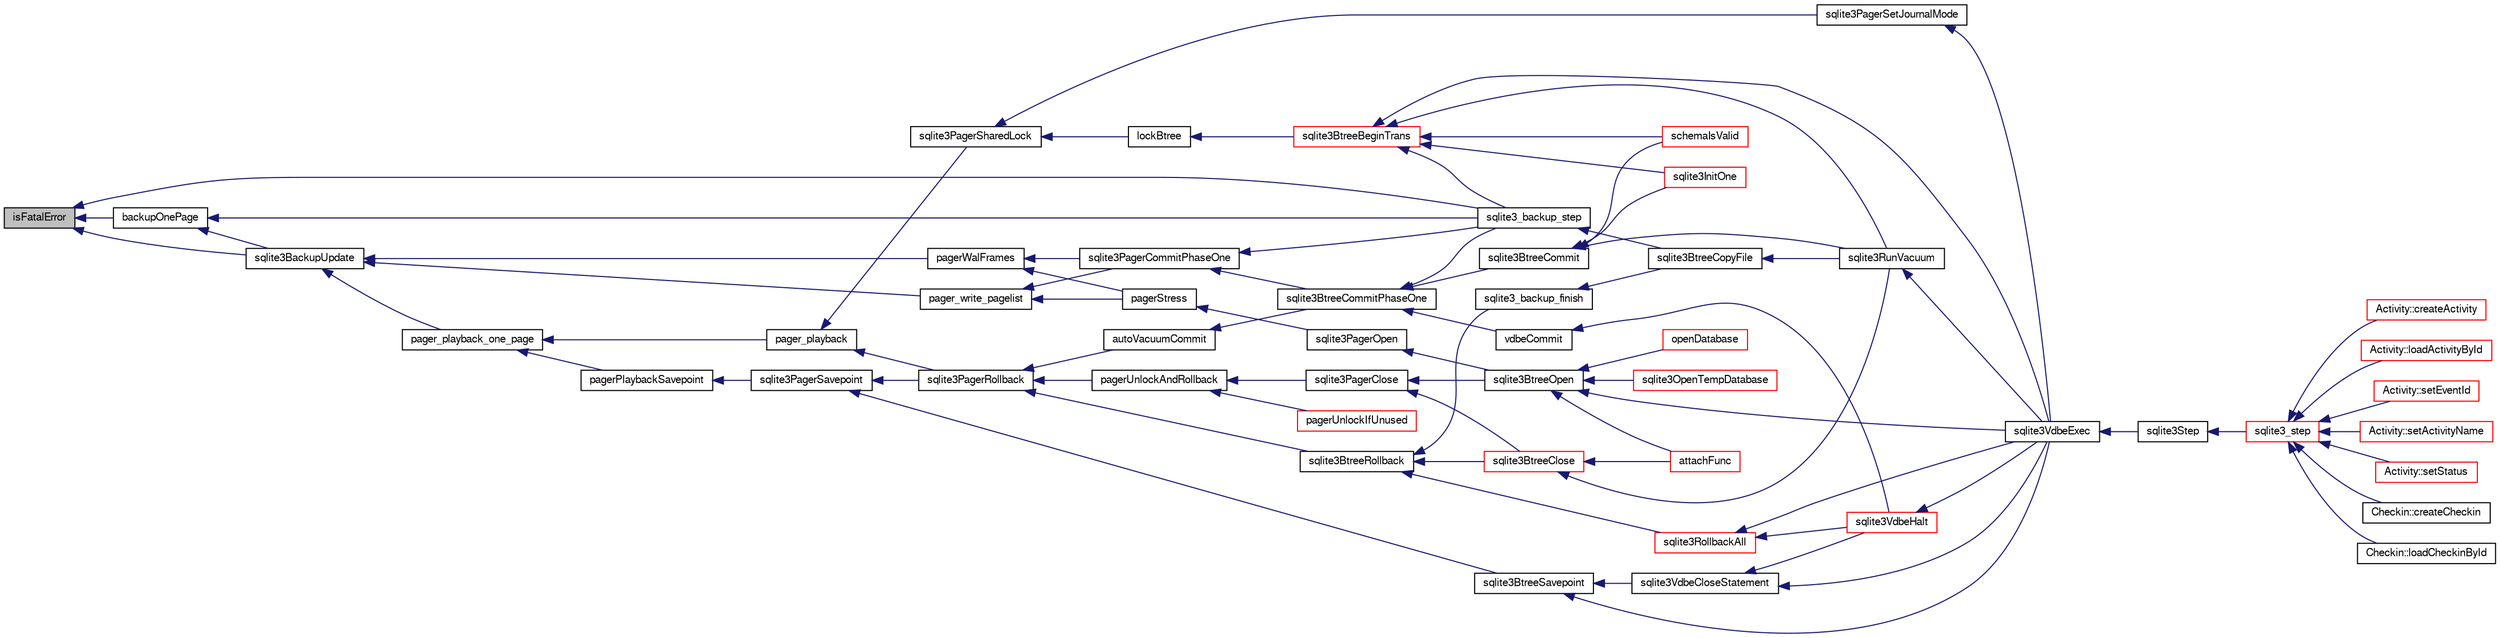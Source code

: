 digraph "isFatalError"
{
  edge [fontname="FreeSans",fontsize="10",labelfontname="FreeSans",labelfontsize="10"];
  node [fontname="FreeSans",fontsize="10",shape=record];
  rankdir="LR";
  Node148164 [label="isFatalError",height=0.2,width=0.4,color="black", fillcolor="grey75", style="filled", fontcolor="black"];
  Node148164 -> Node148165 [dir="back",color="midnightblue",fontsize="10",style="solid",fontname="FreeSans"];
  Node148165 [label="backupOnePage",height=0.2,width=0.4,color="black", fillcolor="white", style="filled",URL="$sqlite3_8c.html#a7efb6a8380d746b14e73db99ad3428a2"];
  Node148165 -> Node148166 [dir="back",color="midnightblue",fontsize="10",style="solid",fontname="FreeSans"];
  Node148166 [label="sqlite3_backup_step",height=0.2,width=0.4,color="black", fillcolor="white", style="filled",URL="$sqlite3_8h.html#a1699b75e98d082eebc465a9e64c35269"];
  Node148166 -> Node148167 [dir="back",color="midnightblue",fontsize="10",style="solid",fontname="FreeSans"];
  Node148167 [label="sqlite3BtreeCopyFile",height=0.2,width=0.4,color="black", fillcolor="white", style="filled",URL="$sqlite3_8c.html#a4d9e19a79f0d5c1dfcef0bd137ae83f9"];
  Node148167 -> Node148168 [dir="back",color="midnightblue",fontsize="10",style="solid",fontname="FreeSans"];
  Node148168 [label="sqlite3RunVacuum",height=0.2,width=0.4,color="black", fillcolor="white", style="filled",URL="$sqlite3_8c.html#a5e83ddc7b3e7e8e79ad5d1fc92de1d2f"];
  Node148168 -> Node148169 [dir="back",color="midnightblue",fontsize="10",style="solid",fontname="FreeSans"];
  Node148169 [label="sqlite3VdbeExec",height=0.2,width=0.4,color="black", fillcolor="white", style="filled",URL="$sqlite3_8c.html#a8ce40a614bdc56719c4d642b1e4dfb21"];
  Node148169 -> Node148170 [dir="back",color="midnightblue",fontsize="10",style="solid",fontname="FreeSans"];
  Node148170 [label="sqlite3Step",height=0.2,width=0.4,color="black", fillcolor="white", style="filled",URL="$sqlite3_8c.html#a3f2872e873e2758a4beedad1d5113554"];
  Node148170 -> Node148171 [dir="back",color="midnightblue",fontsize="10",style="solid",fontname="FreeSans"];
  Node148171 [label="sqlite3_step",height=0.2,width=0.4,color="red", fillcolor="white", style="filled",URL="$sqlite3_8h.html#ac1e491ce36b7471eb28387f7d3c74334"];
  Node148171 -> Node148172 [dir="back",color="midnightblue",fontsize="10",style="solid",fontname="FreeSans"];
  Node148172 [label="Activity::createActivity",height=0.2,width=0.4,color="red", fillcolor="white", style="filled",URL="$classActivity.html#a813cc5e52c14ab49b39014c134e3425b"];
  Node148171 -> Node148175 [dir="back",color="midnightblue",fontsize="10",style="solid",fontname="FreeSans"];
  Node148175 [label="Activity::loadActivityById",height=0.2,width=0.4,color="red", fillcolor="white", style="filled",URL="$classActivity.html#abe4ffb4f08a47212ebf9013259d9e7fd"];
  Node148171 -> Node148177 [dir="back",color="midnightblue",fontsize="10",style="solid",fontname="FreeSans"];
  Node148177 [label="Activity::setEventId",height=0.2,width=0.4,color="red", fillcolor="white", style="filled",URL="$classActivity.html#adb1d0fd0d08f473e068f0a4086bfa9ca"];
  Node148171 -> Node148178 [dir="back",color="midnightblue",fontsize="10",style="solid",fontname="FreeSans"];
  Node148178 [label="Activity::setActivityName",height=0.2,width=0.4,color="red", fillcolor="white", style="filled",URL="$classActivity.html#a62dc3737b33915a36086f9dd26d16a81"];
  Node148171 -> Node148179 [dir="back",color="midnightblue",fontsize="10",style="solid",fontname="FreeSans"];
  Node148179 [label="Activity::setStatus",height=0.2,width=0.4,color="red", fillcolor="white", style="filled",URL="$classActivity.html#af618135a7738f4d2a7ee147a8ef912ea"];
  Node148171 -> Node148180 [dir="back",color="midnightblue",fontsize="10",style="solid",fontname="FreeSans"];
  Node148180 [label="Checkin::createCheckin",height=0.2,width=0.4,color="black", fillcolor="white", style="filled",URL="$classCheckin.html#a4e40acdf7fff0e607f6de4f24f3a163c"];
  Node148171 -> Node148181 [dir="back",color="midnightblue",fontsize="10",style="solid",fontname="FreeSans"];
  Node148181 [label="Checkin::loadCheckinById",height=0.2,width=0.4,color="black", fillcolor="white", style="filled",URL="$classCheckin.html#a3461f70ea6c68475225f2a07f78a21e0"];
  Node148165 -> Node148427 [dir="back",color="midnightblue",fontsize="10",style="solid",fontname="FreeSans"];
  Node148427 [label="sqlite3BackupUpdate",height=0.2,width=0.4,color="black", fillcolor="white", style="filled",URL="$sqlite3_8c.html#a928fd0b03c8d689beb3b81d73e9c713c"];
  Node148427 -> Node148428 [dir="back",color="midnightblue",fontsize="10",style="solid",fontname="FreeSans"];
  Node148428 [label="pager_playback_one_page",height=0.2,width=0.4,color="black", fillcolor="white", style="filled",URL="$sqlite3_8c.html#adfca1dee9939482792fe2b4ed982d00e"];
  Node148428 -> Node148429 [dir="back",color="midnightblue",fontsize="10",style="solid",fontname="FreeSans"];
  Node148429 [label="pager_playback",height=0.2,width=0.4,color="black", fillcolor="white", style="filled",URL="$sqlite3_8c.html#a9d9a750a9fc76eb4b668c8a16b164a65"];
  Node148429 -> Node148430 [dir="back",color="midnightblue",fontsize="10",style="solid",fontname="FreeSans"];
  Node148430 [label="sqlite3PagerSharedLock",height=0.2,width=0.4,color="black", fillcolor="white", style="filled",URL="$sqlite3_8c.html#a58c197b629fb6eaacf96c7add57c70df"];
  Node148430 -> Node148431 [dir="back",color="midnightblue",fontsize="10",style="solid",fontname="FreeSans"];
  Node148431 [label="sqlite3PagerSetJournalMode",height=0.2,width=0.4,color="black", fillcolor="white", style="filled",URL="$sqlite3_8c.html#afb929a0a4553cda84de16180ddbd09f7"];
  Node148431 -> Node148169 [dir="back",color="midnightblue",fontsize="10",style="solid",fontname="FreeSans"];
  Node148430 -> Node148432 [dir="back",color="midnightblue",fontsize="10",style="solid",fontname="FreeSans"];
  Node148432 [label="lockBtree",height=0.2,width=0.4,color="black", fillcolor="white", style="filled",URL="$sqlite3_8c.html#a5b808194d3178be15705a420265cee9d"];
  Node148432 -> Node148433 [dir="back",color="midnightblue",fontsize="10",style="solid",fontname="FreeSans"];
  Node148433 [label="sqlite3BtreeBeginTrans",height=0.2,width=0.4,color="red", fillcolor="white", style="filled",URL="$sqlite3_8c.html#a52d6706df15c67c22aa7d0e290c16bf5"];
  Node148433 -> Node148166 [dir="back",color="midnightblue",fontsize="10",style="solid",fontname="FreeSans"];
  Node148433 -> Node148169 [dir="back",color="midnightblue",fontsize="10",style="solid",fontname="FreeSans"];
  Node148433 -> Node148195 [dir="back",color="midnightblue",fontsize="10",style="solid",fontname="FreeSans"];
  Node148195 [label="sqlite3InitOne",height=0.2,width=0.4,color="red", fillcolor="white", style="filled",URL="$sqlite3_8c.html#ac4318b25df65269906b0379251fe9b85"];
  Node148433 -> Node148379 [dir="back",color="midnightblue",fontsize="10",style="solid",fontname="FreeSans"];
  Node148379 [label="schemaIsValid",height=0.2,width=0.4,color="red", fillcolor="white", style="filled",URL="$sqlite3_8c.html#a7c466fe28e7ca6f46b8bf72c46d9738d"];
  Node148433 -> Node148168 [dir="back",color="midnightblue",fontsize="10",style="solid",fontname="FreeSans"];
  Node148429 -> Node148435 [dir="back",color="midnightblue",fontsize="10",style="solid",fontname="FreeSans"];
  Node148435 [label="sqlite3PagerRollback",height=0.2,width=0.4,color="black", fillcolor="white", style="filled",URL="$sqlite3_8c.html#afdd2ecbb97b7a716892ff6bd10c7dfd0"];
  Node148435 -> Node148436 [dir="back",color="midnightblue",fontsize="10",style="solid",fontname="FreeSans"];
  Node148436 [label="pagerUnlockAndRollback",height=0.2,width=0.4,color="black", fillcolor="white", style="filled",URL="$sqlite3_8c.html#a02d96b7bf62c3b13ba905d168914518c"];
  Node148436 -> Node148437 [dir="back",color="midnightblue",fontsize="10",style="solid",fontname="FreeSans"];
  Node148437 [label="sqlite3PagerClose",height=0.2,width=0.4,color="black", fillcolor="white", style="filled",URL="$sqlite3_8c.html#af94b1f96b60689fd09422cce2c85f53f"];
  Node148437 -> Node148438 [dir="back",color="midnightblue",fontsize="10",style="solid",fontname="FreeSans"];
  Node148438 [label="sqlite3BtreeOpen",height=0.2,width=0.4,color="black", fillcolor="white", style="filled",URL="$sqlite3_8c.html#a13dcb44dc34af6ce9d38de9c5aa975f9"];
  Node148438 -> Node148169 [dir="back",color="midnightblue",fontsize="10",style="solid",fontname="FreeSans"];
  Node148438 -> Node148197 [dir="back",color="midnightblue",fontsize="10",style="solid",fontname="FreeSans"];
  Node148197 [label="attachFunc",height=0.2,width=0.4,color="red", fillcolor="white", style="filled",URL="$sqlite3_8c.html#a69cb751a7da501b9a0aa37e0d7c3eaf7"];
  Node148438 -> Node148439 [dir="back",color="midnightblue",fontsize="10",style="solid",fontname="FreeSans"];
  Node148439 [label="sqlite3OpenTempDatabase",height=0.2,width=0.4,color="red", fillcolor="white", style="filled",URL="$sqlite3_8c.html#aaf3088380b731428b72d3b5777f93755"];
  Node148438 -> Node148401 [dir="back",color="midnightblue",fontsize="10",style="solid",fontname="FreeSans"];
  Node148401 [label="openDatabase",height=0.2,width=0.4,color="red", fillcolor="white", style="filled",URL="$sqlite3_8c.html#a6a9c3bc3a64234e863413f41db473758"];
  Node148437 -> Node148444 [dir="back",color="midnightblue",fontsize="10",style="solid",fontname="FreeSans"];
  Node148444 [label="sqlite3BtreeClose",height=0.2,width=0.4,color="red", fillcolor="white", style="filled",URL="$sqlite3_8c.html#a729b65009b66a99200496b09c124df01"];
  Node148444 -> Node148197 [dir="back",color="midnightblue",fontsize="10",style="solid",fontname="FreeSans"];
  Node148444 -> Node148168 [dir="back",color="midnightblue",fontsize="10",style="solid",fontname="FreeSans"];
  Node148436 -> Node148449 [dir="back",color="midnightblue",fontsize="10",style="solid",fontname="FreeSans"];
  Node148449 [label="pagerUnlockIfUnused",height=0.2,width=0.4,color="red", fillcolor="white", style="filled",URL="$sqlite3_8c.html#abf547f4276efb6f10262f7fde1e4d065"];
  Node148435 -> Node148484 [dir="back",color="midnightblue",fontsize="10",style="solid",fontname="FreeSans"];
  Node148484 [label="autoVacuumCommit",height=0.2,width=0.4,color="black", fillcolor="white", style="filled",URL="$sqlite3_8c.html#a809d22c6311135ae3048adf41febaef0"];
  Node148484 -> Node148485 [dir="back",color="midnightblue",fontsize="10",style="solid",fontname="FreeSans"];
  Node148485 [label="sqlite3BtreeCommitPhaseOne",height=0.2,width=0.4,color="black", fillcolor="white", style="filled",URL="$sqlite3_8c.html#ae266cba101e64ad99a166f237532e262"];
  Node148485 -> Node148486 [dir="back",color="midnightblue",fontsize="10",style="solid",fontname="FreeSans"];
  Node148486 [label="sqlite3BtreeCommit",height=0.2,width=0.4,color="black", fillcolor="white", style="filled",URL="$sqlite3_8c.html#a8e56ab314556935f9f73080147d26419"];
  Node148486 -> Node148195 [dir="back",color="midnightblue",fontsize="10",style="solid",fontname="FreeSans"];
  Node148486 -> Node148379 [dir="back",color="midnightblue",fontsize="10",style="solid",fontname="FreeSans"];
  Node148486 -> Node148168 [dir="back",color="midnightblue",fontsize="10",style="solid",fontname="FreeSans"];
  Node148485 -> Node148166 [dir="back",color="midnightblue",fontsize="10",style="solid",fontname="FreeSans"];
  Node148485 -> Node148487 [dir="back",color="midnightblue",fontsize="10",style="solid",fontname="FreeSans"];
  Node148487 [label="vdbeCommit",height=0.2,width=0.4,color="black", fillcolor="white", style="filled",URL="$sqlite3_8c.html#a5d7f1e0625451b987728f600cfe1b92d"];
  Node148487 -> Node148385 [dir="back",color="midnightblue",fontsize="10",style="solid",fontname="FreeSans"];
  Node148385 [label="sqlite3VdbeHalt",height=0.2,width=0.4,color="red", fillcolor="white", style="filled",URL="$sqlite3_8c.html#a8d1d99703d999190fbc35ecc981cb709"];
  Node148385 -> Node148169 [dir="back",color="midnightblue",fontsize="10",style="solid",fontname="FreeSans"];
  Node148435 -> Node148490 [dir="back",color="midnightblue",fontsize="10",style="solid",fontname="FreeSans"];
  Node148490 [label="sqlite3BtreeRollback",height=0.2,width=0.4,color="black", fillcolor="white", style="filled",URL="$sqlite3_8c.html#a317473acdafdd688385c8954f09de186"];
  Node148490 -> Node148444 [dir="back",color="midnightblue",fontsize="10",style="solid",fontname="FreeSans"];
  Node148490 -> Node148396 [dir="back",color="midnightblue",fontsize="10",style="solid",fontname="FreeSans"];
  Node148396 [label="sqlite3_backup_finish",height=0.2,width=0.4,color="black", fillcolor="white", style="filled",URL="$sqlite3_8h.html#a176857dd58d99be53b6d7305533e0048"];
  Node148396 -> Node148167 [dir="back",color="midnightblue",fontsize="10",style="solid",fontname="FreeSans"];
  Node148490 -> Node148384 [dir="back",color="midnightblue",fontsize="10",style="solid",fontname="FreeSans"];
  Node148384 [label="sqlite3RollbackAll",height=0.2,width=0.4,color="red", fillcolor="white", style="filled",URL="$sqlite3_8c.html#ad902dd388d73208539f557962e3fe6bb"];
  Node148384 -> Node148385 [dir="back",color="midnightblue",fontsize="10",style="solid",fontname="FreeSans"];
  Node148384 -> Node148169 [dir="back",color="midnightblue",fontsize="10",style="solid",fontname="FreeSans"];
  Node148428 -> Node148517 [dir="back",color="midnightblue",fontsize="10",style="solid",fontname="FreeSans"];
  Node148517 [label="pagerPlaybackSavepoint",height=0.2,width=0.4,color="black", fillcolor="white", style="filled",URL="$sqlite3_8c.html#aedf76c3b6661c4244cc3e2c5464fd12e"];
  Node148517 -> Node148518 [dir="back",color="midnightblue",fontsize="10",style="solid",fontname="FreeSans"];
  Node148518 [label="sqlite3PagerSavepoint",height=0.2,width=0.4,color="black", fillcolor="white", style="filled",URL="$sqlite3_8c.html#a8b5f1920b6a8b564a47e243868f2c8d4"];
  Node148518 -> Node148435 [dir="back",color="midnightblue",fontsize="10",style="solid",fontname="FreeSans"];
  Node148518 -> Node148519 [dir="back",color="midnightblue",fontsize="10",style="solid",fontname="FreeSans"];
  Node148519 [label="sqlite3BtreeSavepoint",height=0.2,width=0.4,color="black", fillcolor="white", style="filled",URL="$sqlite3_8c.html#a4580edf7e5192abf64317a3931972115"];
  Node148519 -> Node148520 [dir="back",color="midnightblue",fontsize="10",style="solid",fontname="FreeSans"];
  Node148520 [label="sqlite3VdbeCloseStatement",height=0.2,width=0.4,color="black", fillcolor="white", style="filled",URL="$sqlite3_8c.html#a4c26892e24ee00a0b5ba3bdeaf2d36fa"];
  Node148520 -> Node148385 [dir="back",color="midnightblue",fontsize="10",style="solid",fontname="FreeSans"];
  Node148520 -> Node148169 [dir="back",color="midnightblue",fontsize="10",style="solid",fontname="FreeSans"];
  Node148519 -> Node148169 [dir="back",color="midnightblue",fontsize="10",style="solid",fontname="FreeSans"];
  Node148427 -> Node148547 [dir="back",color="midnightblue",fontsize="10",style="solid",fontname="FreeSans"];
  Node148547 [label="pagerWalFrames",height=0.2,width=0.4,color="black", fillcolor="white", style="filled",URL="$sqlite3_8c.html#a1675dba6bfeb50d8aa8a0509103fd004"];
  Node148547 -> Node148548 [dir="back",color="midnightblue",fontsize="10",style="solid",fontname="FreeSans"];
  Node148548 [label="pagerStress",height=0.2,width=0.4,color="black", fillcolor="white", style="filled",URL="$sqlite3_8c.html#abb21a3a371038e9e3e69af0f21a1b386"];
  Node148548 -> Node148549 [dir="back",color="midnightblue",fontsize="10",style="solid",fontname="FreeSans"];
  Node148549 [label="sqlite3PagerOpen",height=0.2,width=0.4,color="black", fillcolor="white", style="filled",URL="$sqlite3_8c.html#a5b4a74e8a1754922c482b7af19b30611"];
  Node148549 -> Node148438 [dir="back",color="midnightblue",fontsize="10",style="solid",fontname="FreeSans"];
  Node148547 -> Node148523 [dir="back",color="midnightblue",fontsize="10",style="solid",fontname="FreeSans"];
  Node148523 [label="sqlite3PagerCommitPhaseOne",height=0.2,width=0.4,color="black", fillcolor="white", style="filled",URL="$sqlite3_8c.html#a2baf986bff9120486e9acc5951494ea7"];
  Node148523 -> Node148485 [dir="back",color="midnightblue",fontsize="10",style="solid",fontname="FreeSans"];
  Node148523 -> Node148166 [dir="back",color="midnightblue",fontsize="10",style="solid",fontname="FreeSans"];
  Node148427 -> Node148550 [dir="back",color="midnightblue",fontsize="10",style="solid",fontname="FreeSans"];
  Node148550 [label="pager_write_pagelist",height=0.2,width=0.4,color="black", fillcolor="white", style="filled",URL="$sqlite3_8c.html#a6287c834edd4d88c1757d45a9d7f7dcc"];
  Node148550 -> Node148548 [dir="back",color="midnightblue",fontsize="10",style="solid",fontname="FreeSans"];
  Node148550 -> Node148523 [dir="back",color="midnightblue",fontsize="10",style="solid",fontname="FreeSans"];
  Node148164 -> Node148166 [dir="back",color="midnightblue",fontsize="10",style="solid",fontname="FreeSans"];
  Node148164 -> Node148427 [dir="back",color="midnightblue",fontsize="10",style="solid",fontname="FreeSans"];
}
